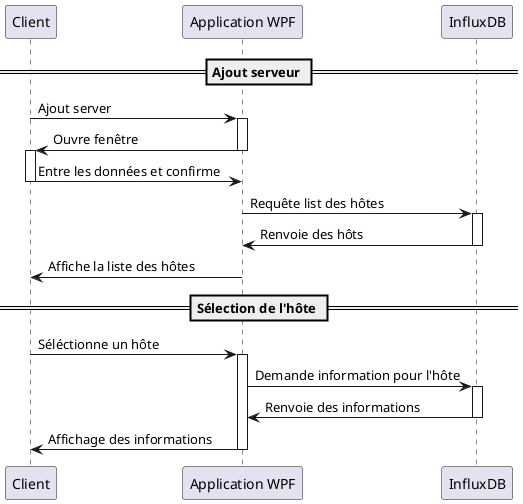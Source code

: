 @startuml
participant Client
participant "Application WPF" as App
participant InfluxDB

== Ajout serveur ==
Client -> App : Ajout server
activate App
Client <- App : Ouvre fenêtre
deactivate App
activate Client
Client -> App : Entre les données et confirme
deactivate Client
App -> InfluxDB : Requête list des hôtes
activate InfluxDB
App <- InfluxDB : Renvoie des hôts
deactivate InfluxDB
Client <- App : Affiche la liste des hôtes
== Sélection de l'hôte ==
Client -> App : Séléctionne un hôte
Activate App
App -> InfluxDB : Demande information pour l'hôte
activate InfluxDB
App <- InfluxDB : Renvoie des informations
deactivate InfluxDB
Client <- App : Affichage des informations
deactivate App

@enduml
